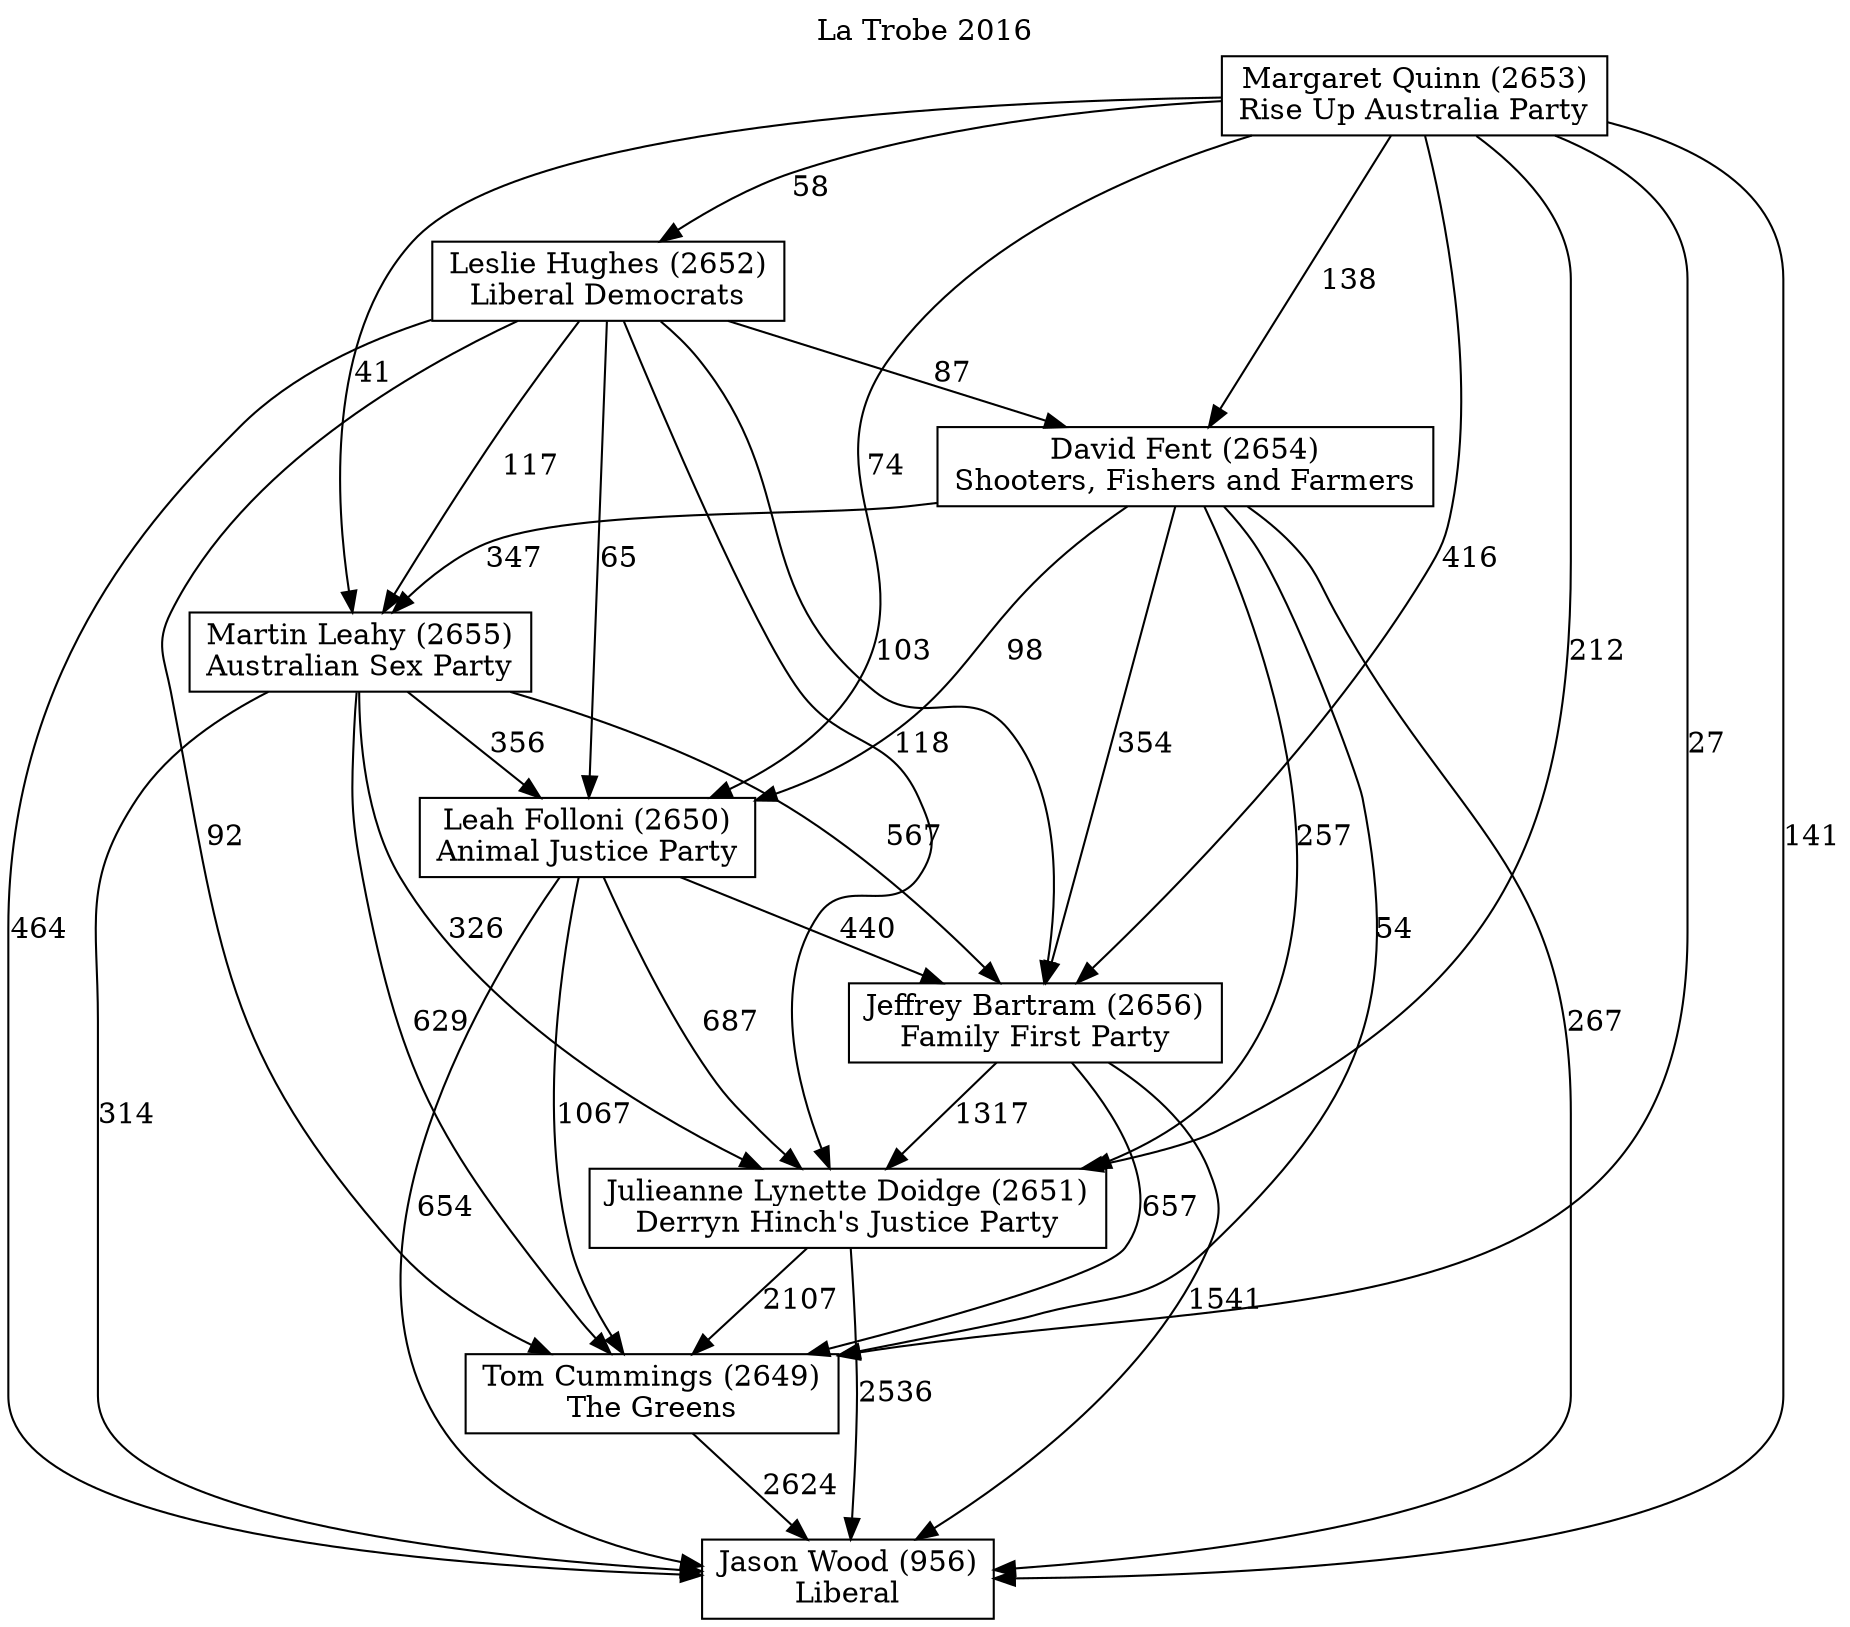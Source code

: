 // House preference flow
digraph "Jason Wood (956)_La Trobe_2016" {
	graph [label="La Trobe 2016" labelloc=t mclimit=10]
	node [shape=box]
	"Jason Wood (956)" [label="Jason Wood (956)
Liberal"]
	"Tom Cummings (2649)" [label="Tom Cummings (2649)
The Greens"]
	"Julieanne Lynette Doidge (2651)" [label="Julieanne Lynette Doidge (2651)
Derryn Hinch's Justice Party"]
	"Jeffrey Bartram (2656)" [label="Jeffrey Bartram (2656)
Family First Party"]
	"Leah Folloni (2650)" [label="Leah Folloni (2650)
Animal Justice Party"]
	"Martin Leahy (2655)" [label="Martin Leahy (2655)
Australian Sex Party"]
	"David Fent (2654)" [label="David Fent (2654)
Shooters, Fishers and Farmers"]
	"Leslie Hughes (2652)" [label="Leslie Hughes (2652)
Liberal Democrats"]
	"Margaret Quinn (2653)" [label="Margaret Quinn (2653)
Rise Up Australia Party"]
	"Tom Cummings (2649)" -> "Jason Wood (956)" [label=2624]
	"Julieanne Lynette Doidge (2651)" -> "Tom Cummings (2649)" [label=2107]
	"Jeffrey Bartram (2656)" -> "Julieanne Lynette Doidge (2651)" [label=1317]
	"Leah Folloni (2650)" -> "Jeffrey Bartram (2656)" [label=440]
	"Martin Leahy (2655)" -> "Leah Folloni (2650)" [label=356]
	"David Fent (2654)" -> "Martin Leahy (2655)" [label=347]
	"Leslie Hughes (2652)" -> "David Fent (2654)" [label=87]
	"Margaret Quinn (2653)" -> "Leslie Hughes (2652)" [label=58]
	"Julieanne Lynette Doidge (2651)" -> "Jason Wood (956)" [label=2536]
	"Jeffrey Bartram (2656)" -> "Jason Wood (956)" [label=1541]
	"Leah Folloni (2650)" -> "Jason Wood (956)" [label=654]
	"Martin Leahy (2655)" -> "Jason Wood (956)" [label=314]
	"David Fent (2654)" -> "Jason Wood (956)" [label=267]
	"Leslie Hughes (2652)" -> "Jason Wood (956)" [label=464]
	"Margaret Quinn (2653)" -> "Jason Wood (956)" [label=141]
	"Margaret Quinn (2653)" -> "David Fent (2654)" [label=138]
	"Leslie Hughes (2652)" -> "Martin Leahy (2655)" [label=117]
	"Margaret Quinn (2653)" -> "Martin Leahy (2655)" [label=41]
	"David Fent (2654)" -> "Leah Folloni (2650)" [label=98]
	"Leslie Hughes (2652)" -> "Leah Folloni (2650)" [label=65]
	"Margaret Quinn (2653)" -> "Leah Folloni (2650)" [label=74]
	"Martin Leahy (2655)" -> "Jeffrey Bartram (2656)" [label=567]
	"David Fent (2654)" -> "Jeffrey Bartram (2656)" [label=354]
	"Leslie Hughes (2652)" -> "Jeffrey Bartram (2656)" [label=103]
	"Margaret Quinn (2653)" -> "Jeffrey Bartram (2656)" [label=416]
	"Leah Folloni (2650)" -> "Julieanne Lynette Doidge (2651)" [label=687]
	"Martin Leahy (2655)" -> "Julieanne Lynette Doidge (2651)" [label=326]
	"David Fent (2654)" -> "Julieanne Lynette Doidge (2651)" [label=257]
	"Leslie Hughes (2652)" -> "Julieanne Lynette Doidge (2651)" [label=118]
	"Margaret Quinn (2653)" -> "Julieanne Lynette Doidge (2651)" [label=212]
	"Jeffrey Bartram (2656)" -> "Tom Cummings (2649)" [label=657]
	"Leah Folloni (2650)" -> "Tom Cummings (2649)" [label=1067]
	"Martin Leahy (2655)" -> "Tom Cummings (2649)" [label=629]
	"David Fent (2654)" -> "Tom Cummings (2649)" [label=54]
	"Leslie Hughes (2652)" -> "Tom Cummings (2649)" [label=92]
	"Margaret Quinn (2653)" -> "Tom Cummings (2649)" [label=27]
}
